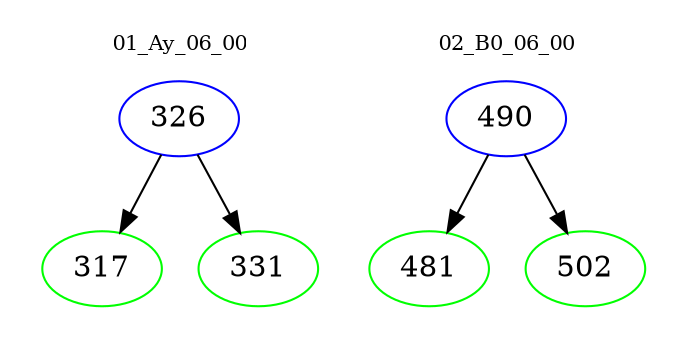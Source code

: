 digraph{
subgraph cluster_0 {
color = white
label = "01_Ay_06_00";
fontsize=10;
T0_326 [label="326", color="blue"]
T0_326 -> T0_317 [color="black"]
T0_317 [label="317", color="green"]
T0_326 -> T0_331 [color="black"]
T0_331 [label="331", color="green"]
}
subgraph cluster_1 {
color = white
label = "02_B0_06_00";
fontsize=10;
T1_490 [label="490", color="blue"]
T1_490 -> T1_481 [color="black"]
T1_481 [label="481", color="green"]
T1_490 -> T1_502 [color="black"]
T1_502 [label="502", color="green"]
}
}
